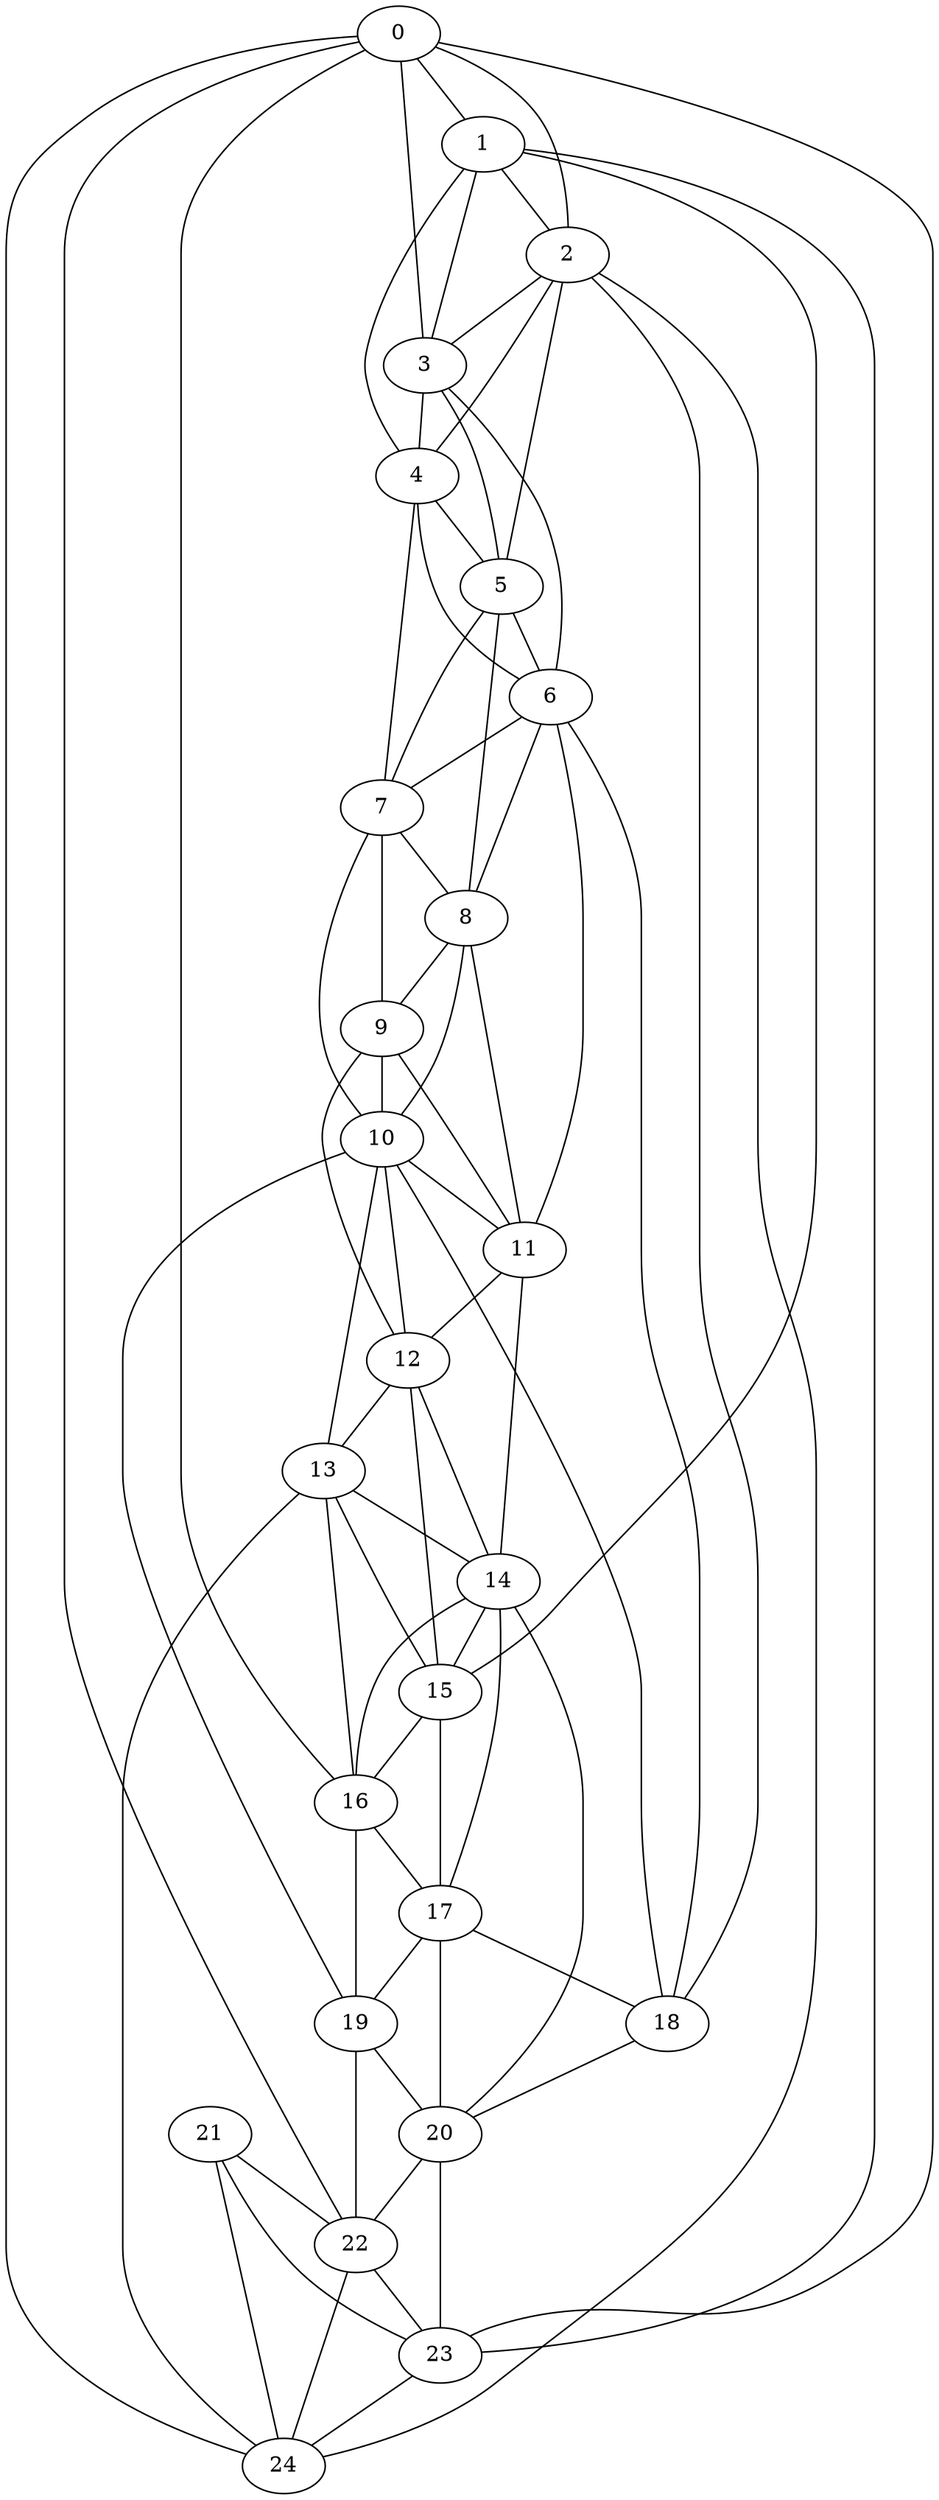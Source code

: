 strict graph "watts_strogatz_graph(25,6,0.1)" {
0;
1;
2;
3;
4;
5;
6;
7;
8;
9;
10;
11;
12;
13;
14;
15;
16;
17;
18;
19;
20;
21;
22;
23;
24;
0 -- 1  [is_available=True, prob="1.0"];
0 -- 2  [is_available=True, prob="0.949066671143"];
0 -- 3  [is_available=True, prob="0.346403863095"];
0 -- 16  [is_available=True, prob="0.425143461303"];
0 -- 22  [is_available=True, prob="0.346475921592"];
0 -- 23  [is_available=True, prob="0.338207803771"];
0 -- 24  [is_available=True, prob="0.222510433662"];
1 -- 2  [is_available=True, prob="0.557910843407"];
1 -- 3  [is_available=True, prob="0.720022187397"];
1 -- 4  [is_available=True, prob="0.181287017861"];
1 -- 15  [is_available=True, prob="0.888251671201"];
1 -- 23  [is_available=True, prob="0.862623164854"];
2 -- 3  [is_available=True, prob="0.850717778817"];
2 -- 4  [is_available=True, prob="0.352463147371"];
2 -- 5  [is_available=True, prob="0.0660599543504"];
2 -- 18  [is_available=True, prob="0.700693042714"];
2 -- 24  [is_available=True, prob="1.0"];
3 -- 4  [is_available=True, prob="0.526047421625"];
3 -- 5  [is_available=True, prob="0.474522416088"];
3 -- 6  [is_available=True, prob="0.97976072819"];
4 -- 5  [is_available=True, prob="0.712321602759"];
4 -- 6  [is_available=True, prob="0.0143902685028"];
4 -- 7  [is_available=True, prob="0.211694587433"];
5 -- 6  [is_available=True, prob="0.142803213494"];
5 -- 7  [is_available=True, prob="0.0473363456098"];
5 -- 8  [is_available=True, prob="0.864956771373"];
6 -- 7  [is_available=True, prob="0.180320511581"];
6 -- 8  [is_available=True, prob="0.357780889075"];
6 -- 11  [is_available=True, prob="1.0"];
6 -- 18  [is_available=True, prob="1.0"];
7 -- 8  [is_available=True, prob="1.0"];
7 -- 9  [is_available=True, prob="0.916547256969"];
7 -- 10  [is_available=True, prob="0.172156886641"];
8 -- 9  [is_available=True, prob="0.43729537098"];
8 -- 10  [is_available=True, prob="0.854456842927"];
8 -- 11  [is_available=True, prob="1.0"];
9 -- 10  [is_available=True, prob="1.0"];
9 -- 11  [is_available=True, prob="0.745558851422"];
9 -- 12  [is_available=True, prob="0.209917770477"];
10 -- 11  [is_available=True, prob="0.0552508452785"];
10 -- 12  [is_available=True, prob="0.122957738091"];
10 -- 13  [is_available=True, prob="0.0875544728095"];
10 -- 18  [is_available=True, prob="0.666369076987"];
10 -- 19  [is_available=True, prob="0.0548735189892"];
11 -- 12  [is_available=True, prob="0.252982965184"];
11 -- 14  [is_available=True, prob="0.56396324584"];
12 -- 13  [is_available=True, prob="0.784452395994"];
12 -- 14  [is_available=True, prob="0.960898325269"];
12 -- 15  [is_available=True, prob="1.0"];
13 -- 14  [is_available=True, prob="1.0"];
13 -- 15  [is_available=True, prob="0.396874339188"];
13 -- 16  [is_available=True, prob="0.738111558656"];
13 -- 24  [is_available=True, prob="0.734353401329"];
14 -- 15  [is_available=True, prob="0.620888063538"];
14 -- 16  [is_available=True, prob="0.0577591047474"];
14 -- 17  [is_available=True, prob="1.0"];
14 -- 20  [is_available=True, prob="0.516630632535"];
15 -- 16  [is_available=True, prob="0.000722678718551"];
15 -- 17  [is_available=True, prob="0.13540579545"];
16 -- 17  [is_available=True, prob="0.997149690646"];
16 -- 19  [is_available=True, prob="0.0942281670704"];
17 -- 18  [is_available=True, prob="1.0"];
17 -- 19  [is_available=True, prob="0.922453637394"];
17 -- 20  [is_available=True, prob="0.368804816596"];
18 -- 20  [is_available=True, prob="0.173299090235"];
19 -- 20  [is_available=True, prob="0.69473231624"];
19 -- 22  [is_available=True, prob="0.118964985189"];
20 -- 22  [is_available=True, prob="0.755156248406"];
20 -- 23  [is_available=True, prob="0.271002965499"];
21 -- 22  [is_available=True, prob="0.822990233457"];
21 -- 23  [is_available=True, prob="0.687619821059"];
21 -- 24  [is_available=True, prob="1.0"];
22 -- 23  [is_available=True, prob="0.863692985628"];
22 -- 24  [is_available=True, prob="0.234316137612"];
23 -- 24  [is_available=True, prob="0.548389819433"];
}
